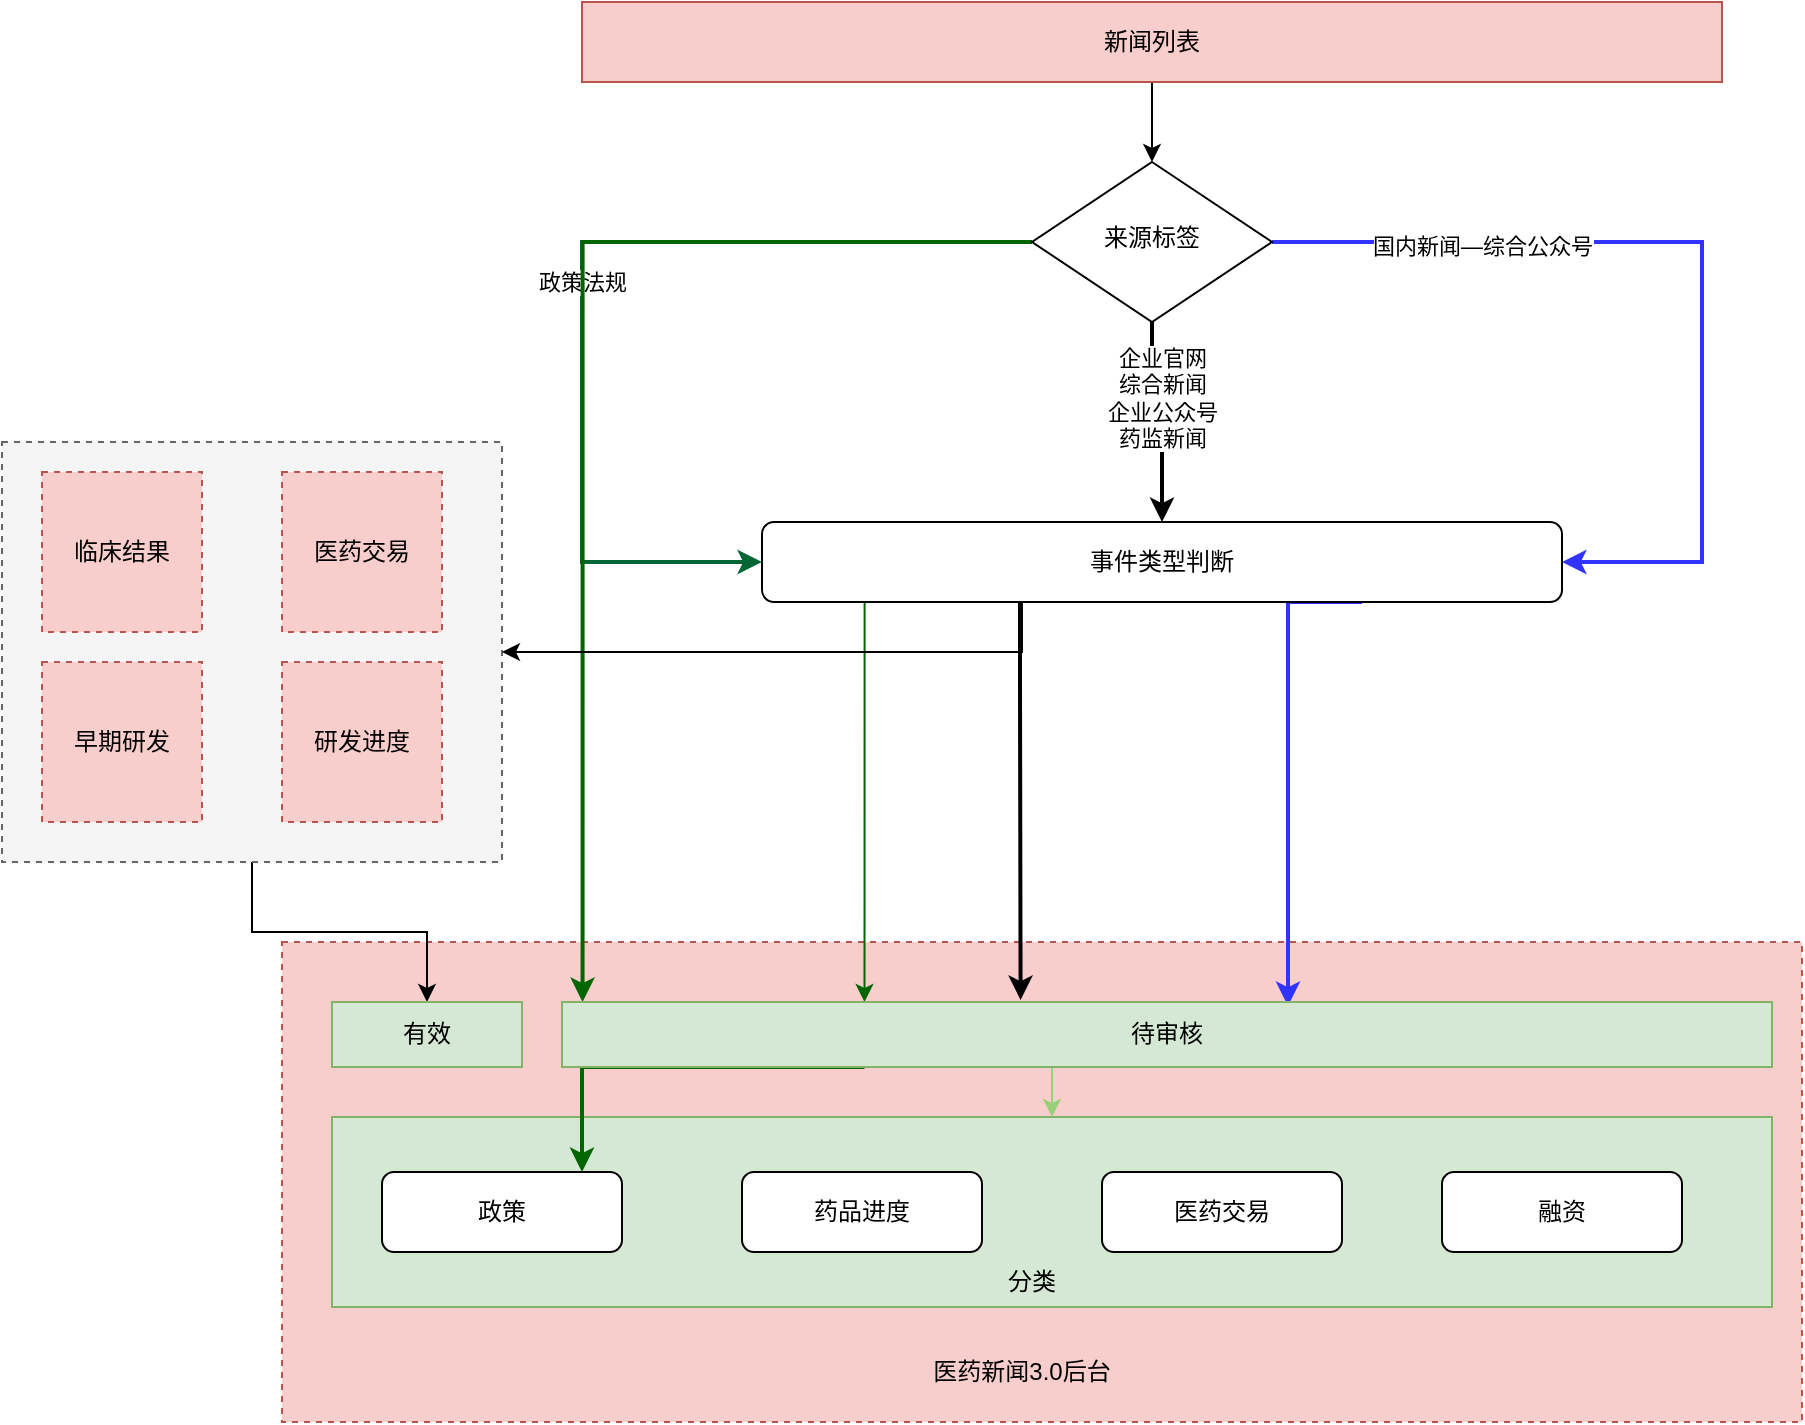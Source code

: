 <mxfile version="20.3.1" type="github">
  <diagram id="C5RBs43oDa-KdzZeNtuy" name="Page-1">
    <mxGraphModel dx="1550" dy="835" grid="1" gridSize="10" guides="1" tooltips="1" connect="1" arrows="1" fold="1" page="1" pageScale="1" pageWidth="827" pageHeight="1169" math="0" shadow="0">
      <root>
        <mxCell id="WIyWlLk6GJQsqaUBKTNV-0" />
        <mxCell id="WIyWlLk6GJQsqaUBKTNV-1" parent="WIyWlLk6GJQsqaUBKTNV-0" />
        <mxCell id="cD4GXUTNLBcgPJSdkv96-9" value="" style="rounded=0;whiteSpace=wrap;html=1;strokeColor=#b85450;dashed=1;fillColor=#f8cecc;" parent="WIyWlLk6GJQsqaUBKTNV-1" vertex="1">
          <mxGeometry x="160" y="490" width="760" height="240" as="geometry" />
        </mxCell>
        <mxCell id="f3PC3U2MeFSXP18xNqCr-3" value="" style="rounded=0;whiteSpace=wrap;html=1;fillColor=#d5e8d4;strokeColor=#82b366;" parent="WIyWlLk6GJQsqaUBKTNV-1" vertex="1">
          <mxGeometry x="185" y="577.5" width="720" height="95" as="geometry" />
        </mxCell>
        <mxCell id="hSmueeSFNB7CQ9m7Pfzh-11" style="edgeStyle=orthogonalEdgeStyle;rounded=0;orthogonalLoop=1;jettySize=auto;html=1;exitX=0.5;exitY=1;exitDx=0;exitDy=0;strokeColor=#000000;" edge="1" parent="WIyWlLk6GJQsqaUBKTNV-1" source="cD4GXUTNLBcgPJSdkv96-42" target="f3PC3U2MeFSXP18xNqCr-13">
          <mxGeometry relative="1" as="geometry" />
        </mxCell>
        <mxCell id="cD4GXUTNLBcgPJSdkv96-42" value="" style="rounded=0;whiteSpace=wrap;html=1;dashed=1;fillColor=#f5f5f5;fontColor=#333333;strokeColor=#666666;" parent="WIyWlLk6GJQsqaUBKTNV-1" vertex="1">
          <mxGeometry x="20" y="240" width="250" height="210" as="geometry" />
        </mxCell>
        <mxCell id="cD4GXUTNLBcgPJSdkv96-26" style="edgeStyle=orthogonalEdgeStyle;rounded=0;orthogonalLoop=1;jettySize=auto;html=1;entryX=0.5;entryY=0;entryDx=0;entryDy=0;" parent="WIyWlLk6GJQsqaUBKTNV-1" source="WIyWlLk6GJQsqaUBKTNV-3" target="WIyWlLk6GJQsqaUBKTNV-6" edge="1">
          <mxGeometry relative="1" as="geometry" />
        </mxCell>
        <mxCell id="WIyWlLk6GJQsqaUBKTNV-3" value="新闻列表" style="rounded=1;whiteSpace=wrap;html=1;fontSize=12;glass=0;strokeWidth=1;shadow=0;fillColor=#f8cecc;strokeColor=#b85450;sketch=0;arcSize=0;" parent="WIyWlLk6GJQsqaUBKTNV-1" vertex="1">
          <mxGeometry x="310" y="20" width="570" height="40" as="geometry" />
        </mxCell>
        <mxCell id="cD4GXUTNLBcgPJSdkv96-16" value="" style="edgeStyle=orthogonalEdgeStyle;rounded=0;orthogonalLoop=1;jettySize=auto;html=1;strokeWidth=2;" parent="WIyWlLk6GJQsqaUBKTNV-1" source="WIyWlLk6GJQsqaUBKTNV-6" target="cD4GXUTNLBcgPJSdkv96-5" edge="1">
          <mxGeometry relative="1" as="geometry" />
        </mxCell>
        <mxCell id="cD4GXUTNLBcgPJSdkv96-28" value="企业官网&lt;br&gt;综合新闻&lt;br&gt;企业公众号&lt;br&gt;药监新闻" style="edgeLabel;html=1;align=center;verticalAlign=middle;resizable=0;points=[];" parent="cD4GXUTNLBcgPJSdkv96-16" vertex="1" connectable="0">
          <mxGeometry x="0.101" y="-3" relative="1" as="geometry">
            <mxPoint x="3" y="-15" as="offset" />
          </mxGeometry>
        </mxCell>
        <mxCell id="cD4GXUTNLBcgPJSdkv96-29" style="edgeStyle=orthogonalEdgeStyle;rounded=0;orthogonalLoop=1;jettySize=auto;html=1;exitX=1;exitY=0.5;exitDx=0;exitDy=0;entryX=1;entryY=0.5;entryDx=0;entryDy=0;strokeColor=#3333FF;strokeWidth=2;" parent="WIyWlLk6GJQsqaUBKTNV-1" source="WIyWlLk6GJQsqaUBKTNV-6" target="cD4GXUTNLBcgPJSdkv96-5" edge="1">
          <mxGeometry relative="1" as="geometry">
            <Array as="points">
              <mxPoint x="870" y="140" />
              <mxPoint x="870" y="300" />
            </Array>
          </mxGeometry>
        </mxCell>
        <mxCell id="cD4GXUTNLBcgPJSdkv96-30" value="国内新闻—综合公众号" style="edgeLabel;html=1;align=center;verticalAlign=middle;resizable=0;points=[];" parent="cD4GXUTNLBcgPJSdkv96-29" vertex="1" connectable="0">
          <mxGeometry x="-0.528" y="-2" relative="1" as="geometry">
            <mxPoint as="offset" />
          </mxGeometry>
        </mxCell>
        <mxCell id="f3PC3U2MeFSXP18xNqCr-0" style="edgeStyle=orthogonalEdgeStyle;rounded=0;orthogonalLoop=1;jettySize=auto;html=1;entryX=0;entryY=0.5;entryDx=0;entryDy=0;strokeColor=#006633;strokeWidth=2;" parent="WIyWlLk6GJQsqaUBKTNV-1" source="WIyWlLk6GJQsqaUBKTNV-6" target="cD4GXUTNLBcgPJSdkv96-5" edge="1">
          <mxGeometry relative="1" as="geometry">
            <Array as="points">
              <mxPoint x="310" y="140" />
              <mxPoint x="310" y="300" />
            </Array>
          </mxGeometry>
        </mxCell>
        <mxCell id="f3PC3U2MeFSXP18xNqCr-1" value="政策法规" style="edgeLabel;html=1;align=center;verticalAlign=middle;resizable=0;points=[];" parent="f3PC3U2MeFSXP18xNqCr-0" vertex="1" connectable="0">
          <mxGeometry x="0.377" y="1" relative="1" as="geometry">
            <mxPoint x="-1" y="-82" as="offset" />
          </mxGeometry>
        </mxCell>
        <mxCell id="f3PC3U2MeFSXP18xNqCr-17" style="edgeStyle=orthogonalEdgeStyle;rounded=0;orthogonalLoop=1;jettySize=auto;html=1;entryX=0.017;entryY=0;entryDx=0;entryDy=0;entryPerimeter=0;strokeColor=#006600;strokeWidth=2;" parent="WIyWlLk6GJQsqaUBKTNV-1" source="WIyWlLk6GJQsqaUBKTNV-6" target="f3PC3U2MeFSXP18xNqCr-10" edge="1">
          <mxGeometry relative="1" as="geometry">
            <Array as="points">
              <mxPoint x="310" y="140" />
            </Array>
          </mxGeometry>
        </mxCell>
        <mxCell id="WIyWlLk6GJQsqaUBKTNV-6" value="来源标签" style="rhombus;whiteSpace=wrap;html=1;shadow=0;fontFamily=Helvetica;fontSize=12;align=center;strokeWidth=1;spacing=6;spacingTop=-4;" parent="WIyWlLk6GJQsqaUBKTNV-1" vertex="1">
          <mxGeometry x="535" y="100" width="120" height="80" as="geometry" />
        </mxCell>
        <mxCell id="WIyWlLk6GJQsqaUBKTNV-7" value="政策" style="rounded=1;whiteSpace=wrap;html=1;fontSize=12;glass=0;strokeWidth=1;shadow=0;" parent="WIyWlLk6GJQsqaUBKTNV-1" vertex="1">
          <mxGeometry x="210" y="605" width="120" height="40" as="geometry" />
        </mxCell>
        <mxCell id="f3PC3U2MeFSXP18xNqCr-11" style="edgeStyle=orthogonalEdgeStyle;rounded=0;orthogonalLoop=1;jettySize=auto;html=1;exitX=0.75;exitY=1;exitDx=0;exitDy=0;entryX=0.6;entryY=0.062;entryDx=0;entryDy=0;entryPerimeter=0;strokeColor=#3333FF;strokeWidth=2;" parent="WIyWlLk6GJQsqaUBKTNV-1" source="cD4GXUTNLBcgPJSdkv96-5" target="f3PC3U2MeFSXP18xNqCr-10" edge="1">
          <mxGeometry relative="1" as="geometry">
            <Array as="points">
              <mxPoint x="663" y="320" />
            </Array>
          </mxGeometry>
        </mxCell>
        <mxCell id="f3PC3U2MeFSXP18xNqCr-12" style="edgeStyle=orthogonalEdgeStyle;rounded=0;orthogonalLoop=1;jettySize=auto;html=1;entryX=0.379;entryY=-0.031;entryDx=0;entryDy=0;entryPerimeter=0;strokeColor=#000000;strokeWidth=2;" parent="WIyWlLk6GJQsqaUBKTNV-1" source="cD4GXUTNLBcgPJSdkv96-5" target="f3PC3U2MeFSXP18xNqCr-10" edge="1">
          <mxGeometry relative="1" as="geometry">
            <Array as="points">
              <mxPoint x="529" y="360" />
              <mxPoint x="529" y="360" />
            </Array>
          </mxGeometry>
        </mxCell>
        <mxCell id="hSmueeSFNB7CQ9m7Pfzh-8" style="edgeStyle=orthogonalEdgeStyle;rounded=0;orthogonalLoop=1;jettySize=auto;html=1;exitX=0.25;exitY=1;exitDx=0;exitDy=0;entryX=0.25;entryY=0;entryDx=0;entryDy=0;strokeColor=#006600;" edge="1" parent="WIyWlLk6GJQsqaUBKTNV-1" source="cD4GXUTNLBcgPJSdkv96-5" target="f3PC3U2MeFSXP18xNqCr-10">
          <mxGeometry relative="1" as="geometry">
            <Array as="points">
              <mxPoint x="451" y="320" />
            </Array>
          </mxGeometry>
        </mxCell>
        <mxCell id="hSmueeSFNB7CQ9m7Pfzh-12" style="edgeStyle=orthogonalEdgeStyle;rounded=0;orthogonalLoop=1;jettySize=auto;html=1;entryX=1;entryY=0.5;entryDx=0;entryDy=0;strokeColor=#000000;" edge="1" parent="WIyWlLk6GJQsqaUBKTNV-1" source="cD4GXUTNLBcgPJSdkv96-5" target="cD4GXUTNLBcgPJSdkv96-42">
          <mxGeometry relative="1" as="geometry">
            <Array as="points">
              <mxPoint x="530" y="345" />
            </Array>
          </mxGeometry>
        </mxCell>
        <mxCell id="cD4GXUTNLBcgPJSdkv96-5" value="事件类型判断" style="rounded=1;whiteSpace=wrap;html=1;" parent="WIyWlLk6GJQsqaUBKTNV-1" vertex="1">
          <mxGeometry x="400" y="280" width="400" height="40" as="geometry" />
        </mxCell>
        <mxCell id="cD4GXUTNLBcgPJSdkv96-7" value="药品进度" style="rounded=1;whiteSpace=wrap;html=1;fontSize=12;glass=0;strokeWidth=1;shadow=0;" parent="WIyWlLk6GJQsqaUBKTNV-1" vertex="1">
          <mxGeometry x="390" y="605" width="120" height="40" as="geometry" />
        </mxCell>
        <mxCell id="cD4GXUTNLBcgPJSdkv96-20" value="医药交易" style="rounded=1;whiteSpace=wrap;html=1;fontSize=12;glass=0;strokeWidth=1;shadow=0;" parent="WIyWlLk6GJQsqaUBKTNV-1" vertex="1">
          <mxGeometry x="570" y="605" width="120" height="40" as="geometry" />
        </mxCell>
        <mxCell id="cD4GXUTNLBcgPJSdkv96-22" value="融资" style="rounded=1;whiteSpace=wrap;html=1;fontSize=12;glass=0;strokeWidth=1;shadow=0;" parent="WIyWlLk6GJQsqaUBKTNV-1" vertex="1">
          <mxGeometry x="740" y="605" width="120" height="40" as="geometry" />
        </mxCell>
        <mxCell id="cD4GXUTNLBcgPJSdkv96-38" value="临床结果" style="whiteSpace=wrap;html=1;aspect=fixed;dashed=1;fillColor=#f8cecc;strokeColor=#b85450;" parent="WIyWlLk6GJQsqaUBKTNV-1" vertex="1">
          <mxGeometry x="40" y="255" width="80" height="80" as="geometry" />
        </mxCell>
        <mxCell id="cD4GXUTNLBcgPJSdkv96-39" value="医药交易" style="whiteSpace=wrap;html=1;aspect=fixed;dashed=1;fillColor=#f8cecc;strokeColor=#b85450;" parent="WIyWlLk6GJQsqaUBKTNV-1" vertex="1">
          <mxGeometry x="160" y="255" width="80" height="80" as="geometry" />
        </mxCell>
        <mxCell id="cD4GXUTNLBcgPJSdkv96-40" value="早期研发" style="whiteSpace=wrap;html=1;aspect=fixed;dashed=1;fillColor=#f8cecc;strokeColor=#b85450;" parent="WIyWlLk6GJQsqaUBKTNV-1" vertex="1">
          <mxGeometry x="40" y="350" width="80" height="80" as="geometry" />
        </mxCell>
        <mxCell id="cD4GXUTNLBcgPJSdkv96-41" value="研发进度" style="whiteSpace=wrap;html=1;aspect=fixed;dashed=1;fillColor=#f8cecc;strokeColor=#b85450;" parent="WIyWlLk6GJQsqaUBKTNV-1" vertex="1">
          <mxGeometry x="160" y="350" width="80" height="80" as="geometry" />
        </mxCell>
        <mxCell id="f3PC3U2MeFSXP18xNqCr-4" value="分类" style="text;html=1;strokeColor=none;fillColor=none;align=center;verticalAlign=middle;whiteSpace=wrap;rounded=0;" parent="WIyWlLk6GJQsqaUBKTNV-1" vertex="1">
          <mxGeometry x="480" y="645" width="110" height="30" as="geometry" />
        </mxCell>
        <mxCell id="cD4GXUTNLBcgPJSdkv96-10" value="医药新闻3.0后台" style="text;html=1;strokeColor=none;fillColor=none;align=center;verticalAlign=middle;whiteSpace=wrap;rounded=0;" parent="WIyWlLk6GJQsqaUBKTNV-1" vertex="1">
          <mxGeometry x="475" y="690" width="110" height="30" as="geometry" />
        </mxCell>
        <mxCell id="f3PC3U2MeFSXP18xNqCr-18" style="edgeStyle=orthogonalEdgeStyle;rounded=0;orthogonalLoop=1;jettySize=auto;html=1;exitX=0.25;exitY=1;exitDx=0;exitDy=0;strokeColor=#006600;strokeWidth=2;" parent="WIyWlLk6GJQsqaUBKTNV-1" source="f3PC3U2MeFSXP18xNqCr-10" edge="1">
          <mxGeometry relative="1" as="geometry">
            <mxPoint x="310" y="605" as="targetPoint" />
            <Array as="points">
              <mxPoint x="310" y="553" />
              <mxPoint x="310" y="605" />
            </Array>
          </mxGeometry>
        </mxCell>
        <mxCell id="hSmueeSFNB7CQ9m7Pfzh-10" style="edgeStyle=orthogonalEdgeStyle;rounded=0;orthogonalLoop=1;jettySize=auto;html=1;exitX=0.5;exitY=1;exitDx=0;exitDy=0;strokeColor=#97D077;" edge="1" parent="WIyWlLk6GJQsqaUBKTNV-1" source="f3PC3U2MeFSXP18xNqCr-10" target="f3PC3U2MeFSXP18xNqCr-3">
          <mxGeometry relative="1" as="geometry">
            <Array as="points">
              <mxPoint x="545" y="553" />
            </Array>
          </mxGeometry>
        </mxCell>
        <mxCell id="f3PC3U2MeFSXP18xNqCr-10" value="待审核" style="rounded=0;whiteSpace=wrap;html=1;fillColor=#d5e8d4;strokeColor=#82b366;" parent="WIyWlLk6GJQsqaUBKTNV-1" vertex="1">
          <mxGeometry x="300" y="520" width="605" height="32.5" as="geometry" />
        </mxCell>
        <mxCell id="f3PC3U2MeFSXP18xNqCr-13" value="有效" style="rounded=0;whiteSpace=wrap;html=1;fillColor=#d5e8d4;strokeColor=#82b366;" parent="WIyWlLk6GJQsqaUBKTNV-1" vertex="1">
          <mxGeometry x="185" y="520" width="95" height="32.5" as="geometry" />
        </mxCell>
      </root>
    </mxGraphModel>
  </diagram>
</mxfile>
